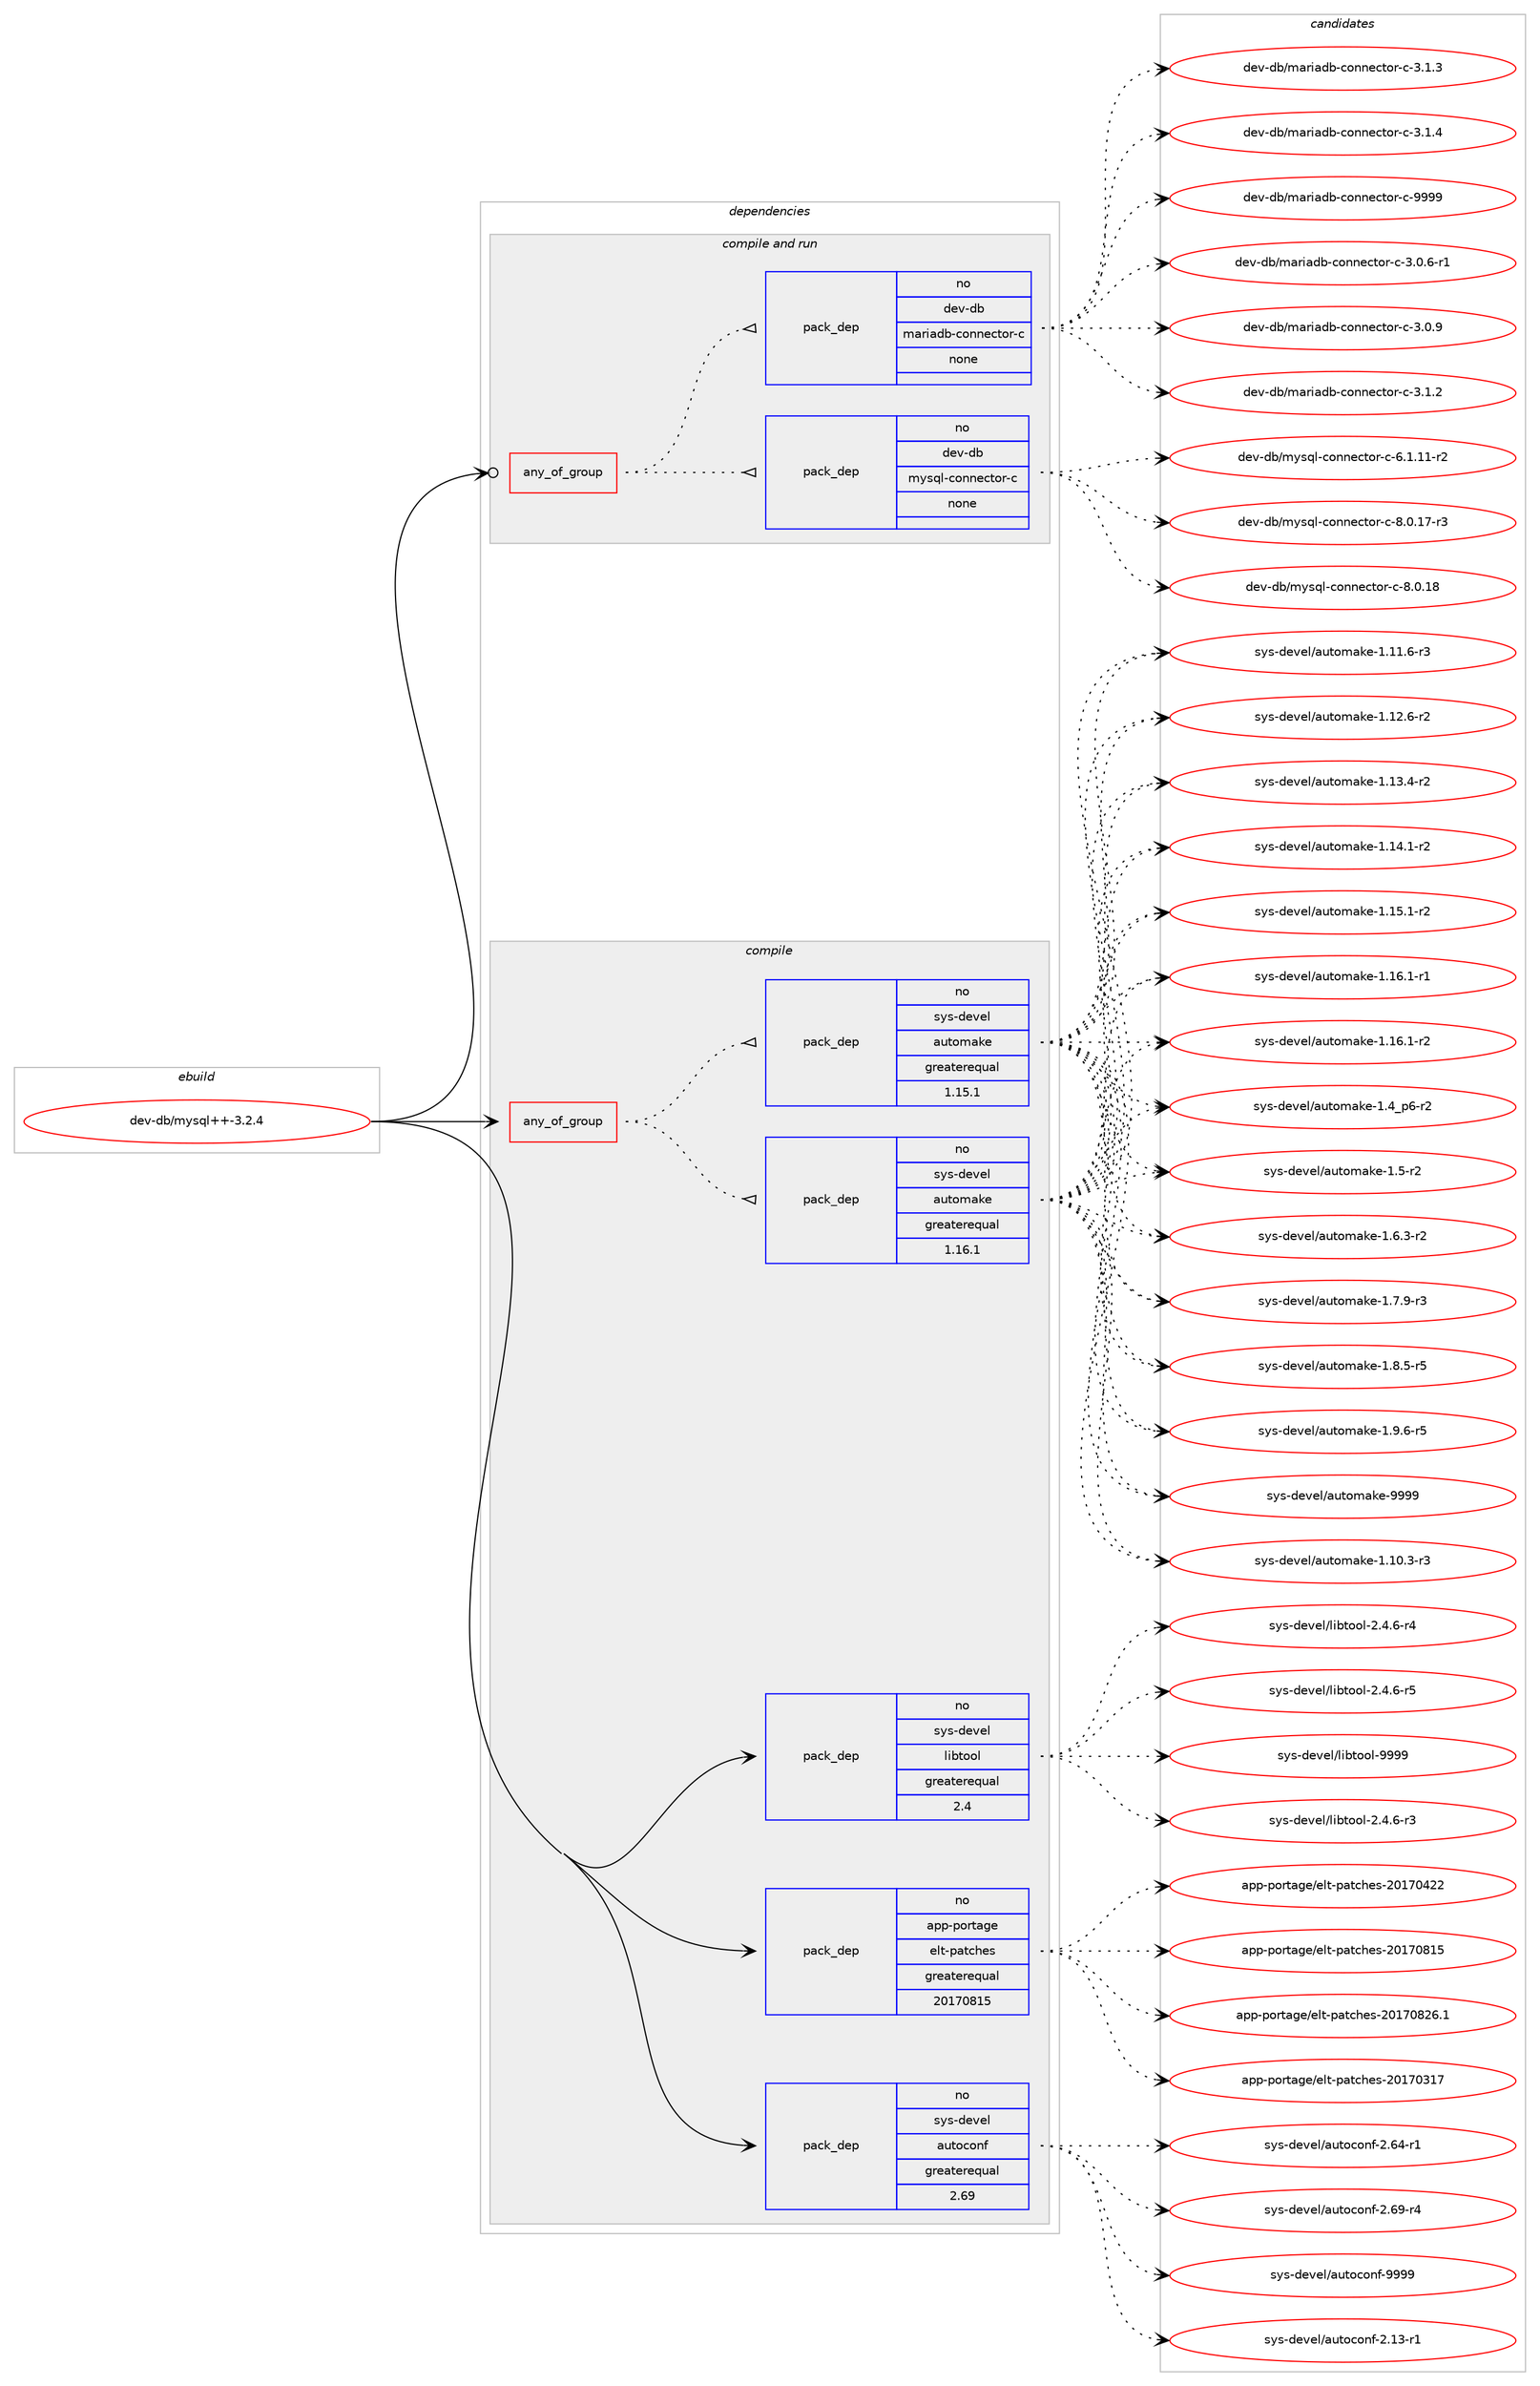digraph prolog {

# *************
# Graph options
# *************

newrank=true;
concentrate=true;
compound=true;
graph [rankdir=LR,fontname=Helvetica,fontsize=10,ranksep=1.5];#, ranksep=2.5, nodesep=0.2];
edge  [arrowhead=vee];
node  [fontname=Helvetica,fontsize=10];

# **********
# The ebuild
# **********

subgraph cluster_leftcol {
color=gray;
rank=same;
label=<<i>ebuild</i>>;
id [label="dev-db/mysql++-3.2.4", color=red, width=4, href="../dev-db/mysql++-3.2.4.svg"];
}

# ****************
# The dependencies
# ****************

subgraph cluster_midcol {
color=gray;
label=<<i>dependencies</i>>;
subgraph cluster_compile {
fillcolor="#eeeeee";
style=filled;
label=<<i>compile</i>>;
subgraph any9329 {
dependency520121 [label=<<TABLE BORDER="0" CELLBORDER="1" CELLSPACING="0" CELLPADDING="4"><TR><TD CELLPADDING="10">any_of_group</TD></TR></TABLE>>, shape=none, color=red];subgraph pack387217 {
dependency520122 [label=<<TABLE BORDER="0" CELLBORDER="1" CELLSPACING="0" CELLPADDING="4" WIDTH="220"><TR><TD ROWSPAN="6" CELLPADDING="30">pack_dep</TD></TR><TR><TD WIDTH="110">no</TD></TR><TR><TD>sys-devel</TD></TR><TR><TD>automake</TD></TR><TR><TD>greaterequal</TD></TR><TR><TD>1.16.1</TD></TR></TABLE>>, shape=none, color=blue];
}
dependency520121:e -> dependency520122:w [weight=20,style="dotted",arrowhead="oinv"];
subgraph pack387218 {
dependency520123 [label=<<TABLE BORDER="0" CELLBORDER="1" CELLSPACING="0" CELLPADDING="4" WIDTH="220"><TR><TD ROWSPAN="6" CELLPADDING="30">pack_dep</TD></TR><TR><TD WIDTH="110">no</TD></TR><TR><TD>sys-devel</TD></TR><TR><TD>automake</TD></TR><TR><TD>greaterequal</TD></TR><TR><TD>1.15.1</TD></TR></TABLE>>, shape=none, color=blue];
}
dependency520121:e -> dependency520123:w [weight=20,style="dotted",arrowhead="oinv"];
}
id:e -> dependency520121:w [weight=20,style="solid",arrowhead="vee"];
subgraph pack387219 {
dependency520124 [label=<<TABLE BORDER="0" CELLBORDER="1" CELLSPACING="0" CELLPADDING="4" WIDTH="220"><TR><TD ROWSPAN="6" CELLPADDING="30">pack_dep</TD></TR><TR><TD WIDTH="110">no</TD></TR><TR><TD>app-portage</TD></TR><TR><TD>elt-patches</TD></TR><TR><TD>greaterequal</TD></TR><TR><TD>20170815</TD></TR></TABLE>>, shape=none, color=blue];
}
id:e -> dependency520124:w [weight=20,style="solid",arrowhead="vee"];
subgraph pack387220 {
dependency520125 [label=<<TABLE BORDER="0" CELLBORDER="1" CELLSPACING="0" CELLPADDING="4" WIDTH="220"><TR><TD ROWSPAN="6" CELLPADDING="30">pack_dep</TD></TR><TR><TD WIDTH="110">no</TD></TR><TR><TD>sys-devel</TD></TR><TR><TD>autoconf</TD></TR><TR><TD>greaterequal</TD></TR><TR><TD>2.69</TD></TR></TABLE>>, shape=none, color=blue];
}
id:e -> dependency520125:w [weight=20,style="solid",arrowhead="vee"];
subgraph pack387221 {
dependency520126 [label=<<TABLE BORDER="0" CELLBORDER="1" CELLSPACING="0" CELLPADDING="4" WIDTH="220"><TR><TD ROWSPAN="6" CELLPADDING="30">pack_dep</TD></TR><TR><TD WIDTH="110">no</TD></TR><TR><TD>sys-devel</TD></TR><TR><TD>libtool</TD></TR><TR><TD>greaterequal</TD></TR><TR><TD>2.4</TD></TR></TABLE>>, shape=none, color=blue];
}
id:e -> dependency520126:w [weight=20,style="solid",arrowhead="vee"];
}
subgraph cluster_compileandrun {
fillcolor="#eeeeee";
style=filled;
label=<<i>compile and run</i>>;
subgraph any9330 {
dependency520127 [label=<<TABLE BORDER="0" CELLBORDER="1" CELLSPACING="0" CELLPADDING="4"><TR><TD CELLPADDING="10">any_of_group</TD></TR></TABLE>>, shape=none, color=red];subgraph pack387222 {
dependency520128 [label=<<TABLE BORDER="0" CELLBORDER="1" CELLSPACING="0" CELLPADDING="4" WIDTH="220"><TR><TD ROWSPAN="6" CELLPADDING="30">pack_dep</TD></TR><TR><TD WIDTH="110">no</TD></TR><TR><TD>dev-db</TD></TR><TR><TD>mysql-connector-c</TD></TR><TR><TD>none</TD></TR><TR><TD></TD></TR></TABLE>>, shape=none, color=blue];
}
dependency520127:e -> dependency520128:w [weight=20,style="dotted",arrowhead="oinv"];
subgraph pack387223 {
dependency520129 [label=<<TABLE BORDER="0" CELLBORDER="1" CELLSPACING="0" CELLPADDING="4" WIDTH="220"><TR><TD ROWSPAN="6" CELLPADDING="30">pack_dep</TD></TR><TR><TD WIDTH="110">no</TD></TR><TR><TD>dev-db</TD></TR><TR><TD>mariadb-connector-c</TD></TR><TR><TD>none</TD></TR><TR><TD></TD></TR></TABLE>>, shape=none, color=blue];
}
dependency520127:e -> dependency520129:w [weight=20,style="dotted",arrowhead="oinv"];
}
id:e -> dependency520127:w [weight=20,style="solid",arrowhead="odotvee"];
}
subgraph cluster_run {
fillcolor="#eeeeee";
style=filled;
label=<<i>run</i>>;
}
}

# **************
# The candidates
# **************

subgraph cluster_choices {
rank=same;
color=gray;
label=<<i>candidates</i>>;

subgraph choice387217 {
color=black;
nodesep=1;
choice11512111545100101118101108479711711611110997107101454946494846514511451 [label="sys-devel/automake-1.10.3-r3", color=red, width=4,href="../sys-devel/automake-1.10.3-r3.svg"];
choice11512111545100101118101108479711711611110997107101454946494946544511451 [label="sys-devel/automake-1.11.6-r3", color=red, width=4,href="../sys-devel/automake-1.11.6-r3.svg"];
choice11512111545100101118101108479711711611110997107101454946495046544511450 [label="sys-devel/automake-1.12.6-r2", color=red, width=4,href="../sys-devel/automake-1.12.6-r2.svg"];
choice11512111545100101118101108479711711611110997107101454946495146524511450 [label="sys-devel/automake-1.13.4-r2", color=red, width=4,href="../sys-devel/automake-1.13.4-r2.svg"];
choice11512111545100101118101108479711711611110997107101454946495246494511450 [label="sys-devel/automake-1.14.1-r2", color=red, width=4,href="../sys-devel/automake-1.14.1-r2.svg"];
choice11512111545100101118101108479711711611110997107101454946495346494511450 [label="sys-devel/automake-1.15.1-r2", color=red, width=4,href="../sys-devel/automake-1.15.1-r2.svg"];
choice11512111545100101118101108479711711611110997107101454946495446494511449 [label="sys-devel/automake-1.16.1-r1", color=red, width=4,href="../sys-devel/automake-1.16.1-r1.svg"];
choice11512111545100101118101108479711711611110997107101454946495446494511450 [label="sys-devel/automake-1.16.1-r2", color=red, width=4,href="../sys-devel/automake-1.16.1-r2.svg"];
choice115121115451001011181011084797117116111109971071014549465295112544511450 [label="sys-devel/automake-1.4_p6-r2", color=red, width=4,href="../sys-devel/automake-1.4_p6-r2.svg"];
choice11512111545100101118101108479711711611110997107101454946534511450 [label="sys-devel/automake-1.5-r2", color=red, width=4,href="../sys-devel/automake-1.5-r2.svg"];
choice115121115451001011181011084797117116111109971071014549465446514511450 [label="sys-devel/automake-1.6.3-r2", color=red, width=4,href="../sys-devel/automake-1.6.3-r2.svg"];
choice115121115451001011181011084797117116111109971071014549465546574511451 [label="sys-devel/automake-1.7.9-r3", color=red, width=4,href="../sys-devel/automake-1.7.9-r3.svg"];
choice115121115451001011181011084797117116111109971071014549465646534511453 [label="sys-devel/automake-1.8.5-r5", color=red, width=4,href="../sys-devel/automake-1.8.5-r5.svg"];
choice115121115451001011181011084797117116111109971071014549465746544511453 [label="sys-devel/automake-1.9.6-r5", color=red, width=4,href="../sys-devel/automake-1.9.6-r5.svg"];
choice115121115451001011181011084797117116111109971071014557575757 [label="sys-devel/automake-9999", color=red, width=4,href="../sys-devel/automake-9999.svg"];
dependency520122:e -> choice11512111545100101118101108479711711611110997107101454946494846514511451:w [style=dotted,weight="100"];
dependency520122:e -> choice11512111545100101118101108479711711611110997107101454946494946544511451:w [style=dotted,weight="100"];
dependency520122:e -> choice11512111545100101118101108479711711611110997107101454946495046544511450:w [style=dotted,weight="100"];
dependency520122:e -> choice11512111545100101118101108479711711611110997107101454946495146524511450:w [style=dotted,weight="100"];
dependency520122:e -> choice11512111545100101118101108479711711611110997107101454946495246494511450:w [style=dotted,weight="100"];
dependency520122:e -> choice11512111545100101118101108479711711611110997107101454946495346494511450:w [style=dotted,weight="100"];
dependency520122:e -> choice11512111545100101118101108479711711611110997107101454946495446494511449:w [style=dotted,weight="100"];
dependency520122:e -> choice11512111545100101118101108479711711611110997107101454946495446494511450:w [style=dotted,weight="100"];
dependency520122:e -> choice115121115451001011181011084797117116111109971071014549465295112544511450:w [style=dotted,weight="100"];
dependency520122:e -> choice11512111545100101118101108479711711611110997107101454946534511450:w [style=dotted,weight="100"];
dependency520122:e -> choice115121115451001011181011084797117116111109971071014549465446514511450:w [style=dotted,weight="100"];
dependency520122:e -> choice115121115451001011181011084797117116111109971071014549465546574511451:w [style=dotted,weight="100"];
dependency520122:e -> choice115121115451001011181011084797117116111109971071014549465646534511453:w [style=dotted,weight="100"];
dependency520122:e -> choice115121115451001011181011084797117116111109971071014549465746544511453:w [style=dotted,weight="100"];
dependency520122:e -> choice115121115451001011181011084797117116111109971071014557575757:w [style=dotted,weight="100"];
}
subgraph choice387218 {
color=black;
nodesep=1;
choice11512111545100101118101108479711711611110997107101454946494846514511451 [label="sys-devel/automake-1.10.3-r3", color=red, width=4,href="../sys-devel/automake-1.10.3-r3.svg"];
choice11512111545100101118101108479711711611110997107101454946494946544511451 [label="sys-devel/automake-1.11.6-r3", color=red, width=4,href="../sys-devel/automake-1.11.6-r3.svg"];
choice11512111545100101118101108479711711611110997107101454946495046544511450 [label="sys-devel/automake-1.12.6-r2", color=red, width=4,href="../sys-devel/automake-1.12.6-r2.svg"];
choice11512111545100101118101108479711711611110997107101454946495146524511450 [label="sys-devel/automake-1.13.4-r2", color=red, width=4,href="../sys-devel/automake-1.13.4-r2.svg"];
choice11512111545100101118101108479711711611110997107101454946495246494511450 [label="sys-devel/automake-1.14.1-r2", color=red, width=4,href="../sys-devel/automake-1.14.1-r2.svg"];
choice11512111545100101118101108479711711611110997107101454946495346494511450 [label="sys-devel/automake-1.15.1-r2", color=red, width=4,href="../sys-devel/automake-1.15.1-r2.svg"];
choice11512111545100101118101108479711711611110997107101454946495446494511449 [label="sys-devel/automake-1.16.1-r1", color=red, width=4,href="../sys-devel/automake-1.16.1-r1.svg"];
choice11512111545100101118101108479711711611110997107101454946495446494511450 [label="sys-devel/automake-1.16.1-r2", color=red, width=4,href="../sys-devel/automake-1.16.1-r2.svg"];
choice115121115451001011181011084797117116111109971071014549465295112544511450 [label="sys-devel/automake-1.4_p6-r2", color=red, width=4,href="../sys-devel/automake-1.4_p6-r2.svg"];
choice11512111545100101118101108479711711611110997107101454946534511450 [label="sys-devel/automake-1.5-r2", color=red, width=4,href="../sys-devel/automake-1.5-r2.svg"];
choice115121115451001011181011084797117116111109971071014549465446514511450 [label="sys-devel/automake-1.6.3-r2", color=red, width=4,href="../sys-devel/automake-1.6.3-r2.svg"];
choice115121115451001011181011084797117116111109971071014549465546574511451 [label="sys-devel/automake-1.7.9-r3", color=red, width=4,href="../sys-devel/automake-1.7.9-r3.svg"];
choice115121115451001011181011084797117116111109971071014549465646534511453 [label="sys-devel/automake-1.8.5-r5", color=red, width=4,href="../sys-devel/automake-1.8.5-r5.svg"];
choice115121115451001011181011084797117116111109971071014549465746544511453 [label="sys-devel/automake-1.9.6-r5", color=red, width=4,href="../sys-devel/automake-1.9.6-r5.svg"];
choice115121115451001011181011084797117116111109971071014557575757 [label="sys-devel/automake-9999", color=red, width=4,href="../sys-devel/automake-9999.svg"];
dependency520123:e -> choice11512111545100101118101108479711711611110997107101454946494846514511451:w [style=dotted,weight="100"];
dependency520123:e -> choice11512111545100101118101108479711711611110997107101454946494946544511451:w [style=dotted,weight="100"];
dependency520123:e -> choice11512111545100101118101108479711711611110997107101454946495046544511450:w [style=dotted,weight="100"];
dependency520123:e -> choice11512111545100101118101108479711711611110997107101454946495146524511450:w [style=dotted,weight="100"];
dependency520123:e -> choice11512111545100101118101108479711711611110997107101454946495246494511450:w [style=dotted,weight="100"];
dependency520123:e -> choice11512111545100101118101108479711711611110997107101454946495346494511450:w [style=dotted,weight="100"];
dependency520123:e -> choice11512111545100101118101108479711711611110997107101454946495446494511449:w [style=dotted,weight="100"];
dependency520123:e -> choice11512111545100101118101108479711711611110997107101454946495446494511450:w [style=dotted,weight="100"];
dependency520123:e -> choice115121115451001011181011084797117116111109971071014549465295112544511450:w [style=dotted,weight="100"];
dependency520123:e -> choice11512111545100101118101108479711711611110997107101454946534511450:w [style=dotted,weight="100"];
dependency520123:e -> choice115121115451001011181011084797117116111109971071014549465446514511450:w [style=dotted,weight="100"];
dependency520123:e -> choice115121115451001011181011084797117116111109971071014549465546574511451:w [style=dotted,weight="100"];
dependency520123:e -> choice115121115451001011181011084797117116111109971071014549465646534511453:w [style=dotted,weight="100"];
dependency520123:e -> choice115121115451001011181011084797117116111109971071014549465746544511453:w [style=dotted,weight="100"];
dependency520123:e -> choice115121115451001011181011084797117116111109971071014557575757:w [style=dotted,weight="100"];
}
subgraph choice387219 {
color=black;
nodesep=1;
choice97112112451121111141169710310147101108116451129711699104101115455048495548514955 [label="app-portage/elt-patches-20170317", color=red, width=4,href="../app-portage/elt-patches-20170317.svg"];
choice97112112451121111141169710310147101108116451129711699104101115455048495548525050 [label="app-portage/elt-patches-20170422", color=red, width=4,href="../app-portage/elt-patches-20170422.svg"];
choice97112112451121111141169710310147101108116451129711699104101115455048495548564953 [label="app-portage/elt-patches-20170815", color=red, width=4,href="../app-portage/elt-patches-20170815.svg"];
choice971121124511211111411697103101471011081164511297116991041011154550484955485650544649 [label="app-portage/elt-patches-20170826.1", color=red, width=4,href="../app-portage/elt-patches-20170826.1.svg"];
dependency520124:e -> choice97112112451121111141169710310147101108116451129711699104101115455048495548514955:w [style=dotted,weight="100"];
dependency520124:e -> choice97112112451121111141169710310147101108116451129711699104101115455048495548525050:w [style=dotted,weight="100"];
dependency520124:e -> choice97112112451121111141169710310147101108116451129711699104101115455048495548564953:w [style=dotted,weight="100"];
dependency520124:e -> choice971121124511211111411697103101471011081164511297116991041011154550484955485650544649:w [style=dotted,weight="100"];
}
subgraph choice387220 {
color=black;
nodesep=1;
choice1151211154510010111810110847971171161119911111010245504649514511449 [label="sys-devel/autoconf-2.13-r1", color=red, width=4,href="../sys-devel/autoconf-2.13-r1.svg"];
choice1151211154510010111810110847971171161119911111010245504654524511449 [label="sys-devel/autoconf-2.64-r1", color=red, width=4,href="../sys-devel/autoconf-2.64-r1.svg"];
choice1151211154510010111810110847971171161119911111010245504654574511452 [label="sys-devel/autoconf-2.69-r4", color=red, width=4,href="../sys-devel/autoconf-2.69-r4.svg"];
choice115121115451001011181011084797117116111991111101024557575757 [label="sys-devel/autoconf-9999", color=red, width=4,href="../sys-devel/autoconf-9999.svg"];
dependency520125:e -> choice1151211154510010111810110847971171161119911111010245504649514511449:w [style=dotted,weight="100"];
dependency520125:e -> choice1151211154510010111810110847971171161119911111010245504654524511449:w [style=dotted,weight="100"];
dependency520125:e -> choice1151211154510010111810110847971171161119911111010245504654574511452:w [style=dotted,weight="100"];
dependency520125:e -> choice115121115451001011181011084797117116111991111101024557575757:w [style=dotted,weight="100"];
}
subgraph choice387221 {
color=black;
nodesep=1;
choice1151211154510010111810110847108105981161111111084550465246544511451 [label="sys-devel/libtool-2.4.6-r3", color=red, width=4,href="../sys-devel/libtool-2.4.6-r3.svg"];
choice1151211154510010111810110847108105981161111111084550465246544511452 [label="sys-devel/libtool-2.4.6-r4", color=red, width=4,href="../sys-devel/libtool-2.4.6-r4.svg"];
choice1151211154510010111810110847108105981161111111084550465246544511453 [label="sys-devel/libtool-2.4.6-r5", color=red, width=4,href="../sys-devel/libtool-2.4.6-r5.svg"];
choice1151211154510010111810110847108105981161111111084557575757 [label="sys-devel/libtool-9999", color=red, width=4,href="../sys-devel/libtool-9999.svg"];
dependency520126:e -> choice1151211154510010111810110847108105981161111111084550465246544511451:w [style=dotted,weight="100"];
dependency520126:e -> choice1151211154510010111810110847108105981161111111084550465246544511452:w [style=dotted,weight="100"];
dependency520126:e -> choice1151211154510010111810110847108105981161111111084550465246544511453:w [style=dotted,weight="100"];
dependency520126:e -> choice1151211154510010111810110847108105981161111111084557575757:w [style=dotted,weight="100"];
}
subgraph choice387222 {
color=black;
nodesep=1;
choice1001011184510098471091211151131084599111110110101991161111144599455446494649494511450 [label="dev-db/mysql-connector-c-6.1.11-r2", color=red, width=4,href="../dev-db/mysql-connector-c-6.1.11-r2.svg"];
choice1001011184510098471091211151131084599111110110101991161111144599455646484649554511451 [label="dev-db/mysql-connector-c-8.0.17-r3", color=red, width=4,href="../dev-db/mysql-connector-c-8.0.17-r3.svg"];
choice100101118451009847109121115113108459911111011010199116111114459945564648464956 [label="dev-db/mysql-connector-c-8.0.18", color=red, width=4,href="../dev-db/mysql-connector-c-8.0.18.svg"];
dependency520128:e -> choice1001011184510098471091211151131084599111110110101991161111144599455446494649494511450:w [style=dotted,weight="100"];
dependency520128:e -> choice1001011184510098471091211151131084599111110110101991161111144599455646484649554511451:w [style=dotted,weight="100"];
dependency520128:e -> choice100101118451009847109121115113108459911111011010199116111114459945564648464956:w [style=dotted,weight="100"];
}
subgraph choice387223 {
color=black;
nodesep=1;
choice10010111845100984710997114105971009845991111101101019911611111445994551464846544511449 [label="dev-db/mariadb-connector-c-3.0.6-r1", color=red, width=4,href="../dev-db/mariadb-connector-c-3.0.6-r1.svg"];
choice1001011184510098471099711410597100984599111110110101991161111144599455146484657 [label="dev-db/mariadb-connector-c-3.0.9", color=red, width=4,href="../dev-db/mariadb-connector-c-3.0.9.svg"];
choice1001011184510098471099711410597100984599111110110101991161111144599455146494650 [label="dev-db/mariadb-connector-c-3.1.2", color=red, width=4,href="../dev-db/mariadb-connector-c-3.1.2.svg"];
choice1001011184510098471099711410597100984599111110110101991161111144599455146494651 [label="dev-db/mariadb-connector-c-3.1.3", color=red, width=4,href="../dev-db/mariadb-connector-c-3.1.3.svg"];
choice1001011184510098471099711410597100984599111110110101991161111144599455146494652 [label="dev-db/mariadb-connector-c-3.1.4", color=red, width=4,href="../dev-db/mariadb-connector-c-3.1.4.svg"];
choice10010111845100984710997114105971009845991111101101019911611111445994557575757 [label="dev-db/mariadb-connector-c-9999", color=red, width=4,href="../dev-db/mariadb-connector-c-9999.svg"];
dependency520129:e -> choice10010111845100984710997114105971009845991111101101019911611111445994551464846544511449:w [style=dotted,weight="100"];
dependency520129:e -> choice1001011184510098471099711410597100984599111110110101991161111144599455146484657:w [style=dotted,weight="100"];
dependency520129:e -> choice1001011184510098471099711410597100984599111110110101991161111144599455146494650:w [style=dotted,weight="100"];
dependency520129:e -> choice1001011184510098471099711410597100984599111110110101991161111144599455146494651:w [style=dotted,weight="100"];
dependency520129:e -> choice1001011184510098471099711410597100984599111110110101991161111144599455146494652:w [style=dotted,weight="100"];
dependency520129:e -> choice10010111845100984710997114105971009845991111101101019911611111445994557575757:w [style=dotted,weight="100"];
}
}

}
